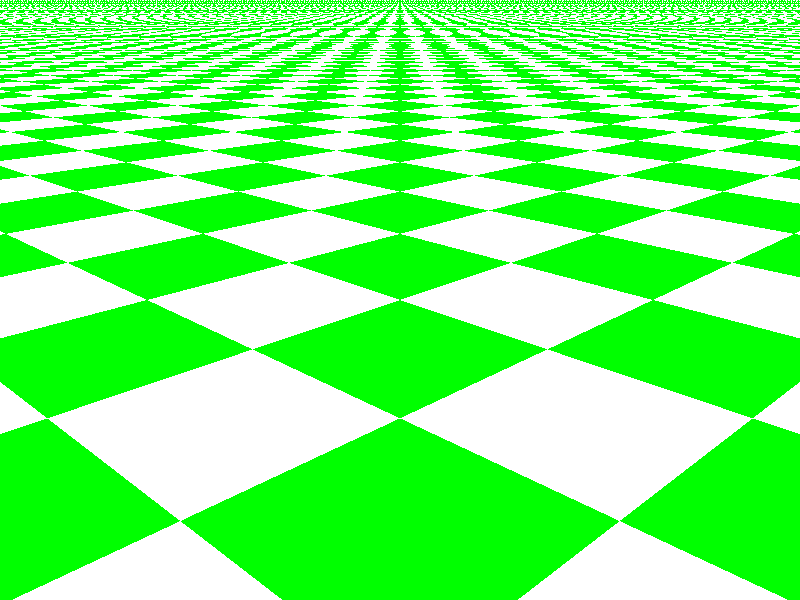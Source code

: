 // Persistence Of Vision raytracer version 3.0 sample file.
// Number_of_waves example

#version 3.0
global_settings { 
 assumed_gamma 2.2 
 number_of_waves 1
}

#include "colors.inc"
#include "textures.inc"

camera {
   location  <0, 2, -4>
   direction <0, 0,  1>
   up        <0, 1,  0>
   right   <1, 0,  0>
   look_at   <0, 0, 0>
}

light_source {<20, 10, -10> color White }

// Floor plane
plane { y, 0
    texture { 
        pigment { checker color White color Green 
            rotate y*45
        }
        normal { 
            waves 1
//            frequency 10
            scale .1
        }
    }
}

